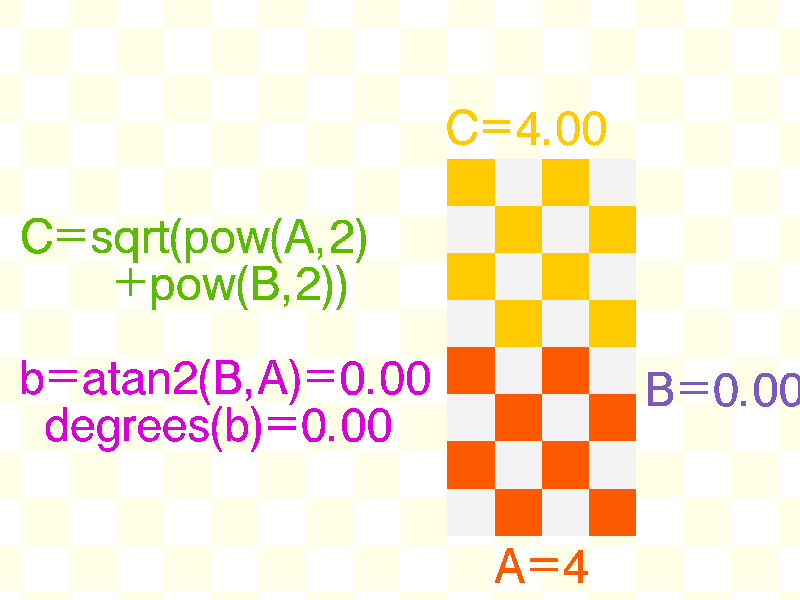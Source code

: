 // This work is licensed under the Creative Commons Attribution-ShareAlike 3.0 Unported License.
// To view a copy of this license, visit http://creativecommons.org/licenses/by-sa/3.0/ or send a
// letter to Creative Commons, 444 Castro Street, Suite 900, Mountain View, California, 94041, USA.

// Persistence Of Vision Raytracer sample file.
// FLOAT4.POV
// Animate this scene with clock values +ki0.0 to +kf1.0
// Demonstrate sqrt, pow, degrees & atan2 as well as Pythagorean Theorm
// using a 3-4-5 triangle and some boxes.

#version 3.7;

global_settings { assumed_gamma 1.0 }

#include "colors.inc"

#declare Rad=1/6;
#declare Font="cyrvetic.ttf"

camera {
   location  <0, 0, -140>
   direction <0, 0,  11>
   look_at   <0, 0,   0>
}

light_source { <5000, 10000, -20000> color White}
plane { z, Rad hollow on pigment {checker color rgb <1,1,1>*1.2 color rgb <1,1,.8>}  
        translate<0,-0.2,0> }

#declare A=4;
#declare B=3*clock;
#declare C=sqrt(pow(A,2)+pow(B,2));
#declare Angle_b=atan2(B,A);
#declare b_Degrees=degrees(Angle_b);

union {
  box{0,<A,-A,1>
    pigment {checker rgb<1,1,1>*0.9 , color rgb<1,0.1,0>}
  }

  box{0,<B,B,1>
    pigment {checker rgb<1,1,1>*0.9  , color rgb<0.2,0.1,0.5,>}
    translate x*A
  }
  box{0,<C,C,1>
    pigment {checker rgb<1,1,1>*0.9  , color rgb<1,0.6,0>}
    rotate z*b_Degrees
  }

  intersection{
    box{0,2}
    cylinder{-z,z,2}
    cylinder{-z,z,1.75 inverse}
    translate z*.1
    pigment{Magenta*.7}
  }

  text{ttf Font "A=4",0.1,0 translate <1,-5,0> pigment{color rgb<1,0.1,0>}}
  text{ttf Font concat("B=",str(B,1,2)),0.1,0 translate <4.25,-1.25,0> pigment{color rgb<0.2,0.1,0.5,>}}
  text{ttf Font "C=sqrt(pow(A,2)",0.1,0  translate <-9,2,0> pigment{color rgb<0.1,0.5,0>}}
  text{ttf Font "+pow(B,2))",0.1,0  translate <-7,1,0> pigment{color rgb<0.1,0.5,0>}}
  text{ttf Font concat("C=",str(C,1,2)),0.1,0 pigment{color rgb<1,0.6,0>}
       translate (C+0.3)*y
       rotate z*b_Degrees
      }
  text{ttf Font concat("b=atan2(B,A)=",str(Angle_b,1,2)),0.1,0 translate <-9,-1,0> pigment{Magenta*.7}}
  text{ttf Font concat("degrees(b)=",str(b_Degrees,1,2)),0.1,0 translate <-8.5,-2,0> pigment{Magenta*.7}}

  translate x-y
}
